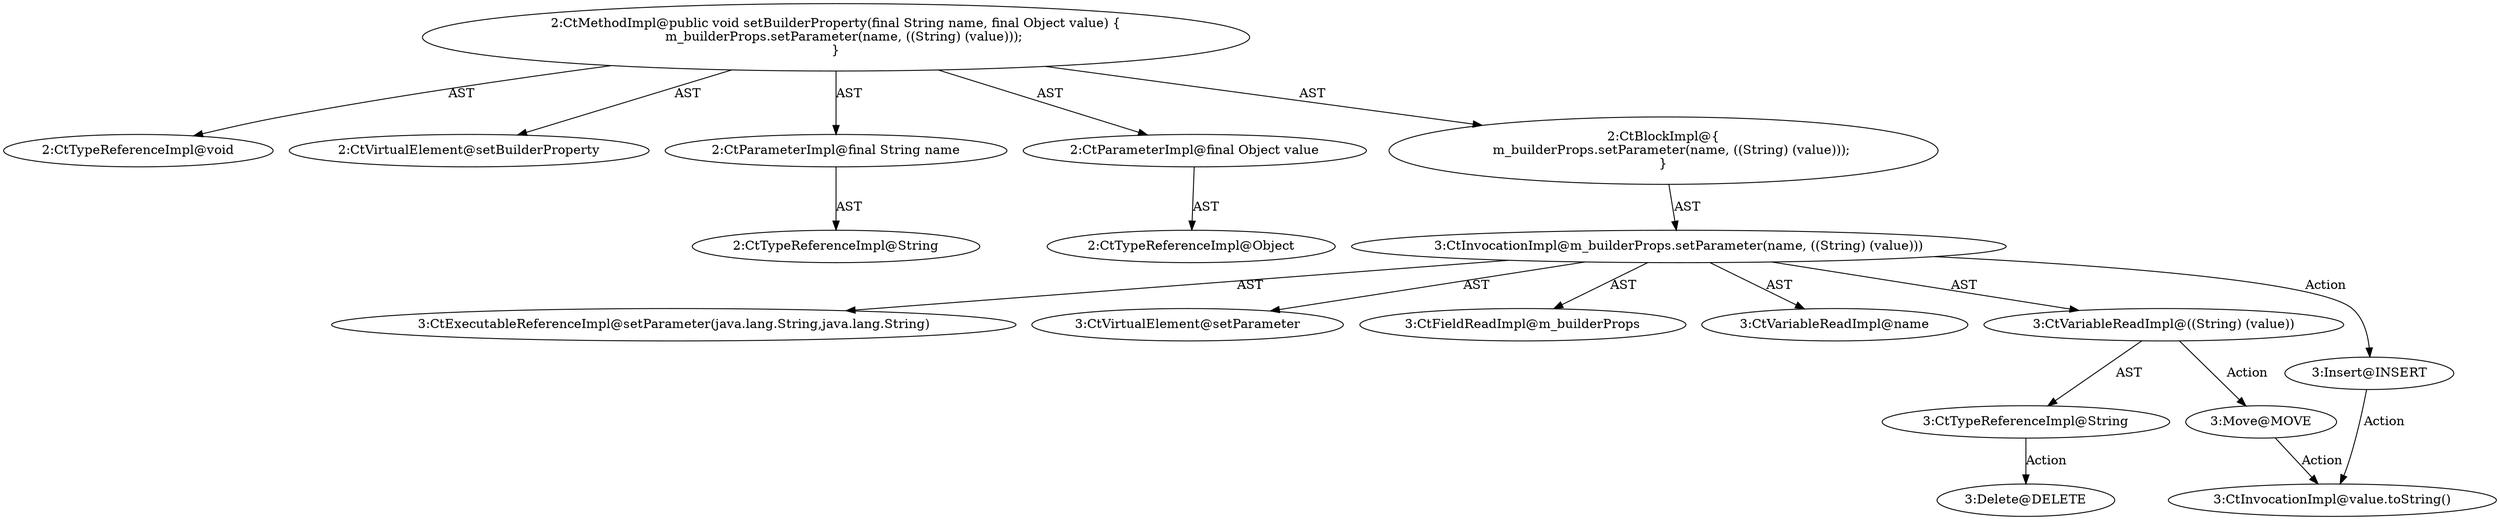 digraph "setBuilderProperty#?,String,Object" {
0 [label="2:CtTypeReferenceImpl@void" shape=ellipse]
1 [label="2:CtVirtualElement@setBuilderProperty" shape=ellipse]
2 [label="2:CtParameterImpl@final String name" shape=ellipse]
3 [label="2:CtTypeReferenceImpl@String" shape=ellipse]
4 [label="2:CtParameterImpl@final Object value" shape=ellipse]
5 [label="2:CtTypeReferenceImpl@Object" shape=ellipse]
6 [label="3:CtExecutableReferenceImpl@setParameter(java.lang.String,java.lang.String)" shape=ellipse]
7 [label="3:CtVirtualElement@setParameter" shape=ellipse]
8 [label="3:CtFieldReadImpl@m_builderProps" shape=ellipse]
9 [label="3:CtVariableReadImpl@name" shape=ellipse]
10 [label="3:CtVariableReadImpl@((String) (value))" shape=ellipse]
11 [label="3:CtTypeReferenceImpl@String" shape=ellipse]
12 [label="3:CtInvocationImpl@m_builderProps.setParameter(name, ((String) (value)))" shape=ellipse]
13 [label="2:CtBlockImpl@\{
    m_builderProps.setParameter(name, ((String) (value)));
\}" shape=ellipse]
14 [label="2:CtMethodImpl@public void setBuilderProperty(final String name, final Object value) \{
    m_builderProps.setParameter(name, ((String) (value)));
\}" shape=ellipse]
15 [label="3:Delete@DELETE" shape=ellipse]
16 [label="3:Insert@INSERT" shape=ellipse]
17 [label="3:CtInvocationImpl@value.toString()" shape=ellipse]
18 [label="3:Move@MOVE" shape=ellipse]
2 -> 3 [label="AST"];
4 -> 5 [label="AST"];
10 -> 11 [label="AST"];
10 -> 18 [label="Action"];
11 -> 15 [label="Action"];
12 -> 7 [label="AST"];
12 -> 8 [label="AST"];
12 -> 6 [label="AST"];
12 -> 9 [label="AST"];
12 -> 10 [label="AST"];
12 -> 16 [label="Action"];
13 -> 12 [label="AST"];
14 -> 1 [label="AST"];
14 -> 0 [label="AST"];
14 -> 2 [label="AST"];
14 -> 4 [label="AST"];
14 -> 13 [label="AST"];
16 -> 17 [label="Action"];
18 -> 17 [label="Action"];
}